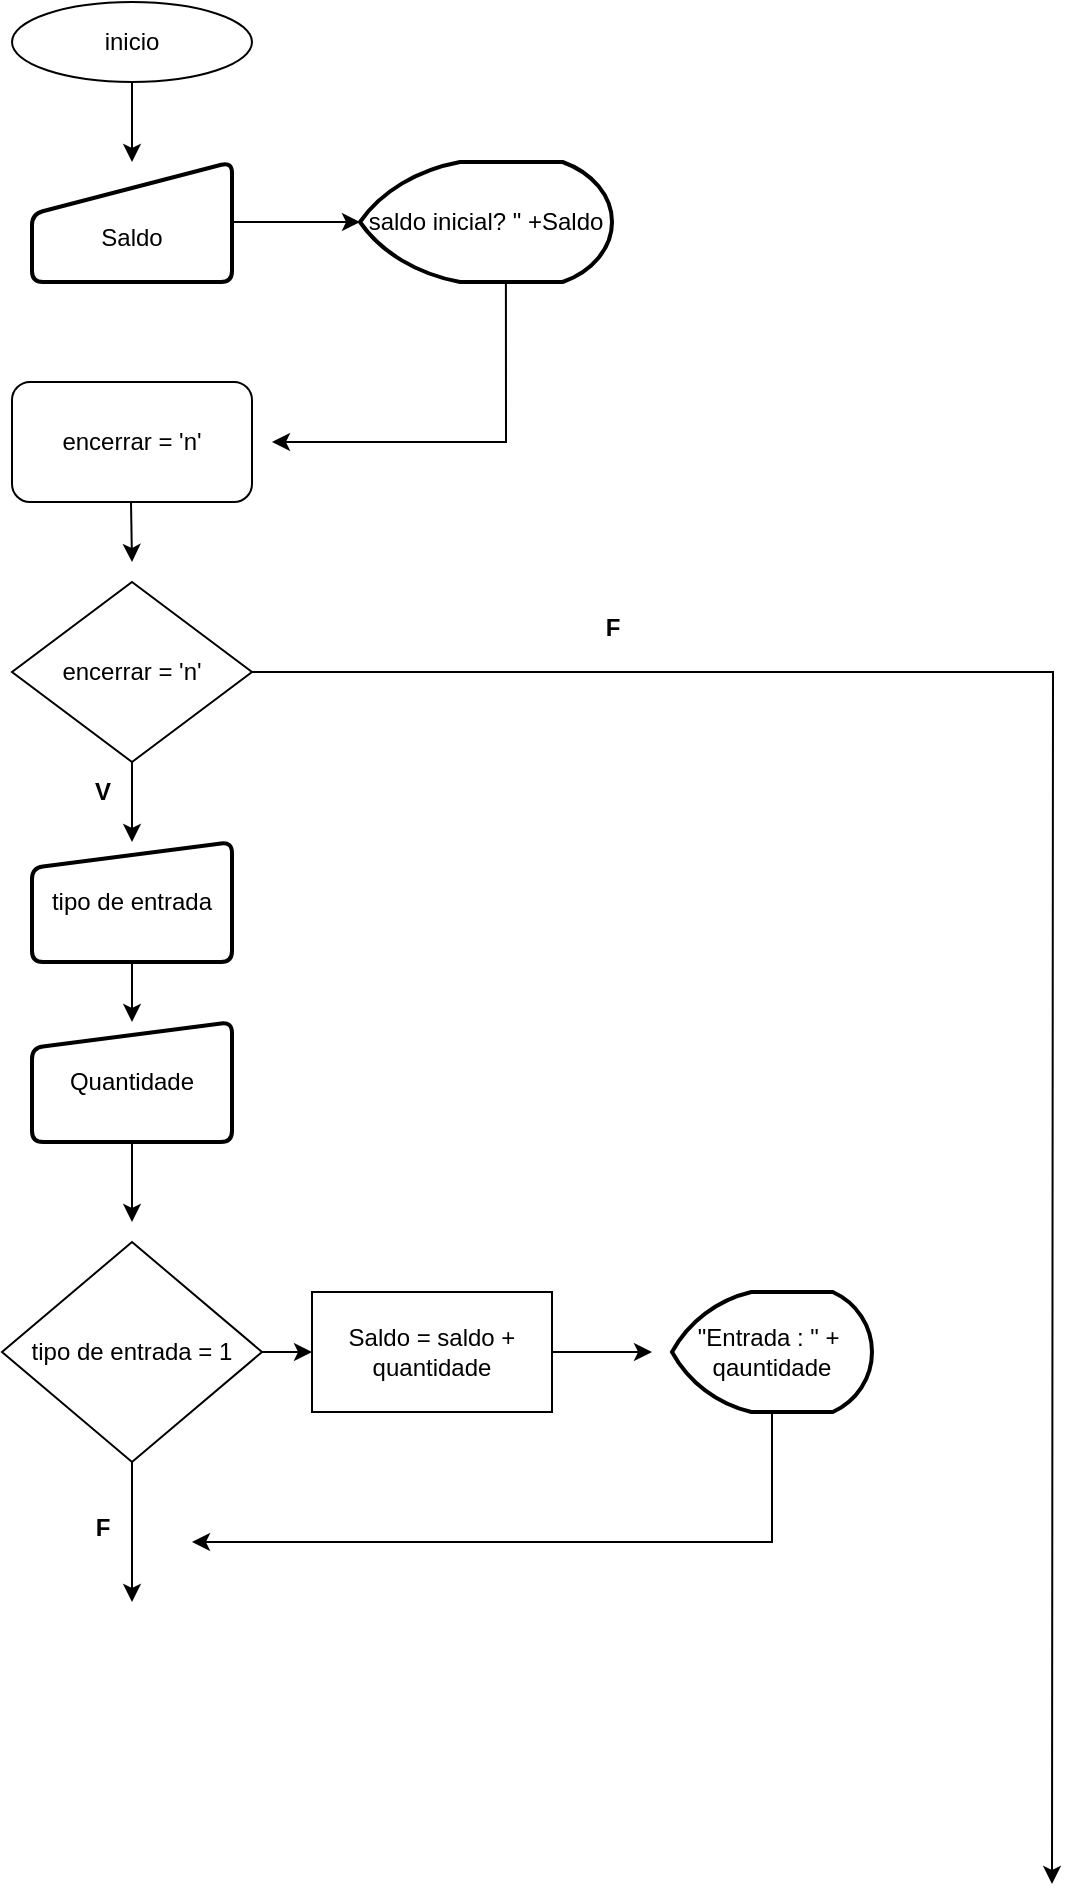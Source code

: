 <mxfile version="21.3.2" type="github">
  <diagram name="Página-1" id="eVqQ10AHLRO4wq-bMQLP">
    <mxGraphModel dx="880" dy="452" grid="1" gridSize="10" guides="1" tooltips="1" connect="1" arrows="1" fold="1" page="1" pageScale="1" pageWidth="827" pageHeight="1169" math="0" shadow="0">
      <root>
        <mxCell id="0" />
        <mxCell id="1" parent="0" />
        <mxCell id="Tgkq1tm7REBKafoB15uf-3" style="edgeStyle=orthogonalEdgeStyle;rounded=0;orthogonalLoop=1;jettySize=auto;html=1;exitX=0.5;exitY=1;exitDx=0;exitDy=0;" edge="1" parent="1" source="Tgkq1tm7REBKafoB15uf-1">
          <mxGeometry relative="1" as="geometry">
            <mxPoint x="250" y="80" as="targetPoint" />
          </mxGeometry>
        </mxCell>
        <mxCell id="Tgkq1tm7REBKafoB15uf-1" value="inicio" style="ellipse;whiteSpace=wrap;html=1;" vertex="1" parent="1">
          <mxGeometry x="190" width="120" height="40" as="geometry" />
        </mxCell>
        <mxCell id="Tgkq1tm7REBKafoB15uf-2" value="" style="endArrow=classic;html=1;rounded=0;" edge="1" parent="1" target="Tgkq1tm7REBKafoB15uf-5">
          <mxGeometry width="50" height="50" relative="1" as="geometry">
            <mxPoint x="300" y="110" as="sourcePoint" />
            <mxPoint x="360" y="110" as="targetPoint" />
          </mxGeometry>
        </mxCell>
        <mxCell id="Tgkq1tm7REBKafoB15uf-4" value="&lt;br&gt;Saldo" style="html=1;strokeWidth=2;shape=manualInput;whiteSpace=wrap;rounded=1;size=26;arcSize=11;" vertex="1" parent="1">
          <mxGeometry x="200" y="80" width="100" height="60" as="geometry" />
        </mxCell>
        <mxCell id="Tgkq1tm7REBKafoB15uf-5" value="saldo inicial? &quot; +Saldo&lt;br&gt;" style="strokeWidth=2;html=1;shape=mxgraph.flowchart.display;whiteSpace=wrap;" vertex="1" parent="1">
          <mxGeometry x="364" y="80" width="126" height="60" as="geometry" />
        </mxCell>
        <mxCell id="Tgkq1tm7REBKafoB15uf-6" value="encerrar = &#39;n&#39;" style="rounded=1;whiteSpace=wrap;html=1;" vertex="1" parent="1">
          <mxGeometry x="190" y="190" width="120" height="60" as="geometry" />
        </mxCell>
        <mxCell id="Tgkq1tm7REBKafoB15uf-7" value="" style="endArrow=classic;html=1;rounded=0;exitX=0.579;exitY=1.017;exitDx=0;exitDy=0;exitPerimeter=0;" edge="1" parent="1" source="Tgkq1tm7REBKafoB15uf-5">
          <mxGeometry width="50" height="50" relative="1" as="geometry">
            <mxPoint x="390" y="260" as="sourcePoint" />
            <mxPoint x="320" y="220" as="targetPoint" />
            <Array as="points">
              <mxPoint x="437" y="220" />
            </Array>
          </mxGeometry>
        </mxCell>
        <mxCell id="Tgkq1tm7REBKafoB15uf-16" value="" style="edgeStyle=orthogonalEdgeStyle;rounded=0;orthogonalLoop=1;jettySize=auto;html=1;" edge="1" parent="1" source="Tgkq1tm7REBKafoB15uf-8" target="Tgkq1tm7REBKafoB15uf-11">
          <mxGeometry relative="1" as="geometry" />
        </mxCell>
        <mxCell id="Tgkq1tm7REBKafoB15uf-29" style="edgeStyle=orthogonalEdgeStyle;rounded=0;orthogonalLoop=1;jettySize=auto;html=1;" edge="1" parent="1" source="Tgkq1tm7REBKafoB15uf-8">
          <mxGeometry relative="1" as="geometry">
            <mxPoint x="710" y="941" as="targetPoint" />
          </mxGeometry>
        </mxCell>
        <mxCell id="Tgkq1tm7REBKafoB15uf-8" value="encerrar = &#39;n&#39;" style="rhombus;whiteSpace=wrap;html=1;" vertex="1" parent="1">
          <mxGeometry x="190" y="290" width="120" height="90" as="geometry" />
        </mxCell>
        <mxCell id="Tgkq1tm7REBKafoB15uf-10" value="" style="endArrow=classic;html=1;rounded=0;" edge="1" parent="1">
          <mxGeometry width="50" height="50" relative="1" as="geometry">
            <mxPoint x="249.5" y="250" as="sourcePoint" />
            <mxPoint x="250" y="280" as="targetPoint" />
          </mxGeometry>
        </mxCell>
        <mxCell id="Tgkq1tm7REBKafoB15uf-14" value="" style="edgeStyle=orthogonalEdgeStyle;rounded=0;orthogonalLoop=1;jettySize=auto;html=1;" edge="1" parent="1" source="Tgkq1tm7REBKafoB15uf-11" target="Tgkq1tm7REBKafoB15uf-12">
          <mxGeometry relative="1" as="geometry" />
        </mxCell>
        <mxCell id="Tgkq1tm7REBKafoB15uf-11" value="tipo de entrada" style="html=1;strokeWidth=2;shape=manualInput;whiteSpace=wrap;rounded=1;size=13;arcSize=11;" vertex="1" parent="1">
          <mxGeometry x="200" y="420" width="100" height="60" as="geometry" />
        </mxCell>
        <mxCell id="Tgkq1tm7REBKafoB15uf-20" value="" style="edgeStyle=orthogonalEdgeStyle;rounded=0;orthogonalLoop=1;jettySize=auto;html=1;" edge="1" parent="1" source="Tgkq1tm7REBKafoB15uf-12">
          <mxGeometry relative="1" as="geometry">
            <mxPoint x="250" y="610" as="targetPoint" />
          </mxGeometry>
        </mxCell>
        <mxCell id="Tgkq1tm7REBKafoB15uf-12" value="Quantidade" style="html=1;strokeWidth=2;shape=manualInput;whiteSpace=wrap;rounded=1;size=13;arcSize=11;" vertex="1" parent="1">
          <mxGeometry x="200" y="510" width="100" height="60" as="geometry" />
        </mxCell>
        <mxCell id="Tgkq1tm7REBKafoB15uf-17" value="&lt;b&gt;V&lt;/b&gt;" style="text;html=1;align=center;verticalAlign=middle;resizable=0;points=[];autosize=1;strokeColor=none;fillColor=none;" vertex="1" parent="1">
          <mxGeometry x="220" y="380" width="30" height="30" as="geometry" />
        </mxCell>
        <mxCell id="Tgkq1tm7REBKafoB15uf-21" style="edgeStyle=orthogonalEdgeStyle;rounded=0;orthogonalLoop=1;jettySize=auto;html=1;exitX=1;exitY=0.5;exitDx=0;exitDy=0;" edge="1" parent="1" source="Tgkq1tm7REBKafoB15uf-18" target="Tgkq1tm7REBKafoB15uf-22">
          <mxGeometry relative="1" as="geometry">
            <mxPoint x="360" y="675" as="targetPoint" />
          </mxGeometry>
        </mxCell>
        <mxCell id="Tgkq1tm7REBKafoB15uf-27" style="edgeStyle=orthogonalEdgeStyle;rounded=0;orthogonalLoop=1;jettySize=auto;html=1;exitX=0.5;exitY=1;exitDx=0;exitDy=0;" edge="1" parent="1" source="Tgkq1tm7REBKafoB15uf-18">
          <mxGeometry relative="1" as="geometry">
            <mxPoint x="250" y="800" as="targetPoint" />
          </mxGeometry>
        </mxCell>
        <mxCell id="Tgkq1tm7REBKafoB15uf-18" value="tipo de entrada = 1" style="rhombus;whiteSpace=wrap;html=1;" vertex="1" parent="1">
          <mxGeometry x="185" y="620" width="130" height="110" as="geometry" />
        </mxCell>
        <mxCell id="Tgkq1tm7REBKafoB15uf-23" style="edgeStyle=orthogonalEdgeStyle;rounded=0;orthogonalLoop=1;jettySize=auto;html=1;exitX=1;exitY=0.5;exitDx=0;exitDy=0;" edge="1" parent="1" source="Tgkq1tm7REBKafoB15uf-22">
          <mxGeometry relative="1" as="geometry">
            <mxPoint x="510" y="675" as="targetPoint" />
          </mxGeometry>
        </mxCell>
        <mxCell id="Tgkq1tm7REBKafoB15uf-22" value="Saldo = saldo +&lt;br&gt;quantidade" style="rounded=0;whiteSpace=wrap;html=1;" vertex="1" parent="1">
          <mxGeometry x="340" y="645" width="120" height="60" as="geometry" />
        </mxCell>
        <mxCell id="Tgkq1tm7REBKafoB15uf-26" style="edgeStyle=orthogonalEdgeStyle;rounded=0;orthogonalLoop=1;jettySize=auto;html=1;exitX=0.5;exitY=1;exitDx=0;exitDy=0;exitPerimeter=0;" edge="1" parent="1" source="Tgkq1tm7REBKafoB15uf-24">
          <mxGeometry relative="1" as="geometry">
            <mxPoint x="280" y="770" as="targetPoint" />
            <Array as="points">
              <mxPoint x="570" y="770" />
            </Array>
          </mxGeometry>
        </mxCell>
        <mxCell id="Tgkq1tm7REBKafoB15uf-24" value="&quot;Entrada : &quot; +&amp;nbsp;&lt;br&gt;qauntidade" style="strokeWidth=2;html=1;shape=mxgraph.flowchart.display;whiteSpace=wrap;" vertex="1" parent="1">
          <mxGeometry x="520" y="645" width="100" height="60" as="geometry" />
        </mxCell>
        <mxCell id="Tgkq1tm7REBKafoB15uf-28" value="&lt;b&gt;F&lt;/b&gt;" style="text;html=1;align=center;verticalAlign=middle;resizable=0;points=[];autosize=1;strokeColor=none;fillColor=none;" vertex="1" parent="1">
          <mxGeometry x="220" y="748" width="30" height="30" as="geometry" />
        </mxCell>
        <mxCell id="Tgkq1tm7REBKafoB15uf-30" value="&lt;b&gt;F&lt;/b&gt;" style="text;html=1;align=center;verticalAlign=middle;resizable=0;points=[];autosize=1;strokeColor=none;fillColor=none;" vertex="1" parent="1">
          <mxGeometry x="475" y="298" width="30" height="30" as="geometry" />
        </mxCell>
      </root>
    </mxGraphModel>
  </diagram>
</mxfile>
